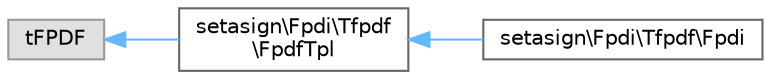 digraph "Graphical Class Hierarchy"
{
 // LATEX_PDF_SIZE
  bgcolor="transparent";
  edge [fontname=Helvetica,fontsize=10,labelfontname=Helvetica,labelfontsize=10];
  node [fontname=Helvetica,fontsize=10,shape=box,height=0.2,width=0.4];
  rankdir="LR";
  Node0 [id="Node000000",label="tFPDF",height=0.2,width=0.4,color="grey60", fillcolor="#E0E0E0", style="filled",tooltip=" "];
  Node0 -> Node1 [id="edge226_Node000000_Node000001",dir="back",color="steelblue1",style="solid",tooltip=" "];
  Node1 [id="Node000001",label="setasign\\Fpdi\\Tfpdf\l\\FpdfTpl",height=0.2,width=0.4,color="grey40", fillcolor="white", style="filled",URL="$classsetasign_1_1Fpdi_1_1Tfpdf_1_1FpdfTpl.html",tooltip=" "];
  Node1 -> Node2 [id="edge227_Node000001_Node000002",dir="back",color="steelblue1",style="solid",tooltip=" "];
  Node2 [id="Node000002",label="setasign\\Fpdi\\Tfpdf\\Fpdi",height=0.2,width=0.4,color="grey40", fillcolor="white", style="filled",URL="$classsetasign_1_1Fpdi_1_1Tfpdf_1_1Fpdi.html",tooltip=" "];
}
